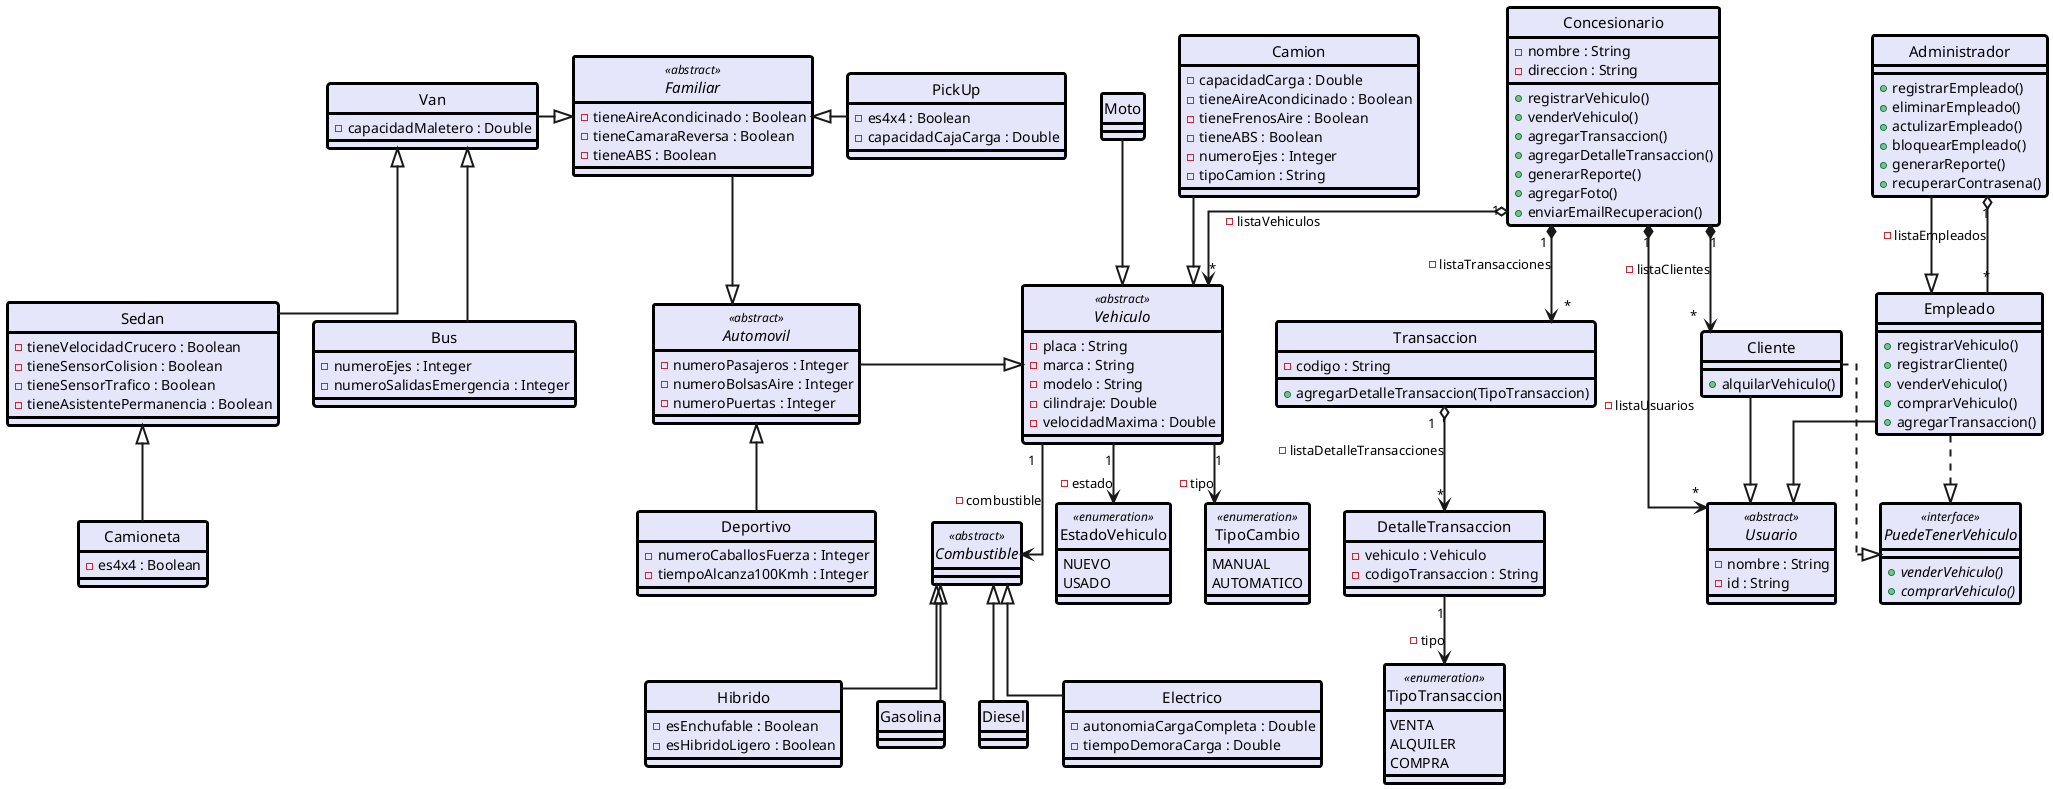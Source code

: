 @startuml Hola

skinparam style strictuml
skinparam ArrowThickness 2
skinparam Linetype ortho

skinparam Class {
    FontSize 15
    BorderColor Black
    BackgroundColor Lavender
    BorderThickness 3
}

interface PuedeTenerVehiculo <<interface>> {
    + <i>venderVehiculo()
    + <i>comprarVehiculo()
}
class Concesionario {
    - nombre : String
    - direccion : String

    + registrarVehiculo()
    + venderVehiculo()
    + agregarTransaccion()
    + agregarDetalleTransaccion()
    + generarReporte()
    + agregarFoto()
    + enviarEmailRecuperacion()
}

class Transaccion {
    - codigo : String
    + agregarDetalleTransaccion(TipoTransaccion)
}
enum TipoTransaccion <<enumeration>> {
    VENTA
    ALQUILER
    COMPRA
}
class DetalleTransaccion {
    - vehiculo : Vehiculo
    - codigoTransaccion : String

}


abstract class Usuario  <<abstract>> {
    - nombre : String
    - id : String
}

class Cliente {
    + alquilarVehiculo()
}

class Empleado {
    + registrarVehiculo()
    + registrarCliente()
    + venderVehiculo()
    + comprarVehiculo()
    + agregarTransaccion()
}

class Administrador {
    + registrarEmpleado()
    + eliminarEmpleado()
    + actulizarEmpleado()
    + bloquearEmpleado()
    + generarReporte()
    + recuperarContrasena()

}

abstract class Combustible <<abstract>> {
}

class Gasolina {
}

class Diesel {
}

class Electrico {
    - autonomiaCargaCompleta : Double
    - tiempoDemoraCarga : Double
}
class Hibrido {
    - esEnchufable : Boolean
    - esHibridoLigero : Boolean
}

abstract class Vehiculo <<abstract>> {
    - placa : String
    - marca : String
    - modelo : String
    - cilindraje: Double
    - velocidadMaxima : Double
}

abstract class Automovil <<abstract>> {
    - numeroPasajeros : Integer
    - numeroBolsasAire : Integer
    - numeroPuertas : Integer
}

enum EstadoVehiculo <<enumeration>>{
    NUEVO
    USADO
}

enum TipoCambio <<enumeration>> {
    MANUAL
    AUTOMATICO
}

class Sedan {
    - tieneVelocidadCrucero : Boolean
    - tieneSensorColision : Boolean
    - tieneSensorTrafico : Boolean
    - tieneAsistentePermanencia : Boolean
}

class Deportivo {
    - numeroCaballosFuerza : Integer
    - tiempoAlcanza100Kmh : Integer
}

class Camioneta {
    - es4x4 : Boolean
}

class PickUp {
    - es4x4 : Boolean
    - capacidadCajaCarga : Double
}

abstract class Familiar <<abstract>> {
    - tieneAireAcondicinado : Boolean
    - tieneCamaraReversa : Boolean
    - tieneABS : Boolean
}

class Van {
    - capacidadMaletero : Double
}

class Bus {
    - numeroEjes : Integer
    - numeroSalidasEmergencia : Integer
}

class Camion {
    - capacidadCarga : Double
    - tieneAireAcondicinado : Boolean
    - tieneFrenosAire : Boolean
    - tieneABS : Boolean
    - numeroEjes : Integer
    - tipoCamion : String
}

class Moto {
}

'Concesionario
Concesionario "1" *--> "*" Usuario : - listaUsuarios
Concesionario "1" *--> "*" Transaccion : - listaTransacciones
Concesionario "1" *--> "*" Cliente : - listaClientes
Concesionario  "1" o--> "*" Vehiculo : - listaVehiculos
Transaccion  "1  '" o--> "*" DetalleTransaccion : -  listaDetalleTransacciones
'Transaccion
DetalleTransaccion "1"--> TipoTransaccion : - tipo
'Gasolina
Electrico -up-|> Combustible
Hibrido -up-|> Combustible
Gasolina -up-|> Combustible
Diesel -up-|> Combustible
'Vehiculos
Vehiculo "1" --> TipoCambio : - tipo
Vehiculo "1" -down-> Combustible : - combustible
Vehiculo "1" --> EstadoVehiculo : - estado

Automovil -right-|> Vehiculo
Moto --|> Vehiculo
Camion -down-|> Vehiculo

Deportivo -up-|> Automovil
Familiar --|> Automovil
Camioneta -up-|> Sedan
PickUp -left-|> Familiar
Van -right-|> Familiar
Bus -up-|> Van
Sedan -up-|> Van

'Usuarios
Cliente -down-|> Usuario
Empleado -down-|> Usuario
Administrador -down-|> Empleado
Administrador "1" o-down- "*" Empleado : -listaEmpleados
Empleado .down.|> PuedeTenerVehiculo
Cliente .down.|> PuedeTenerVehiculo

@enduml